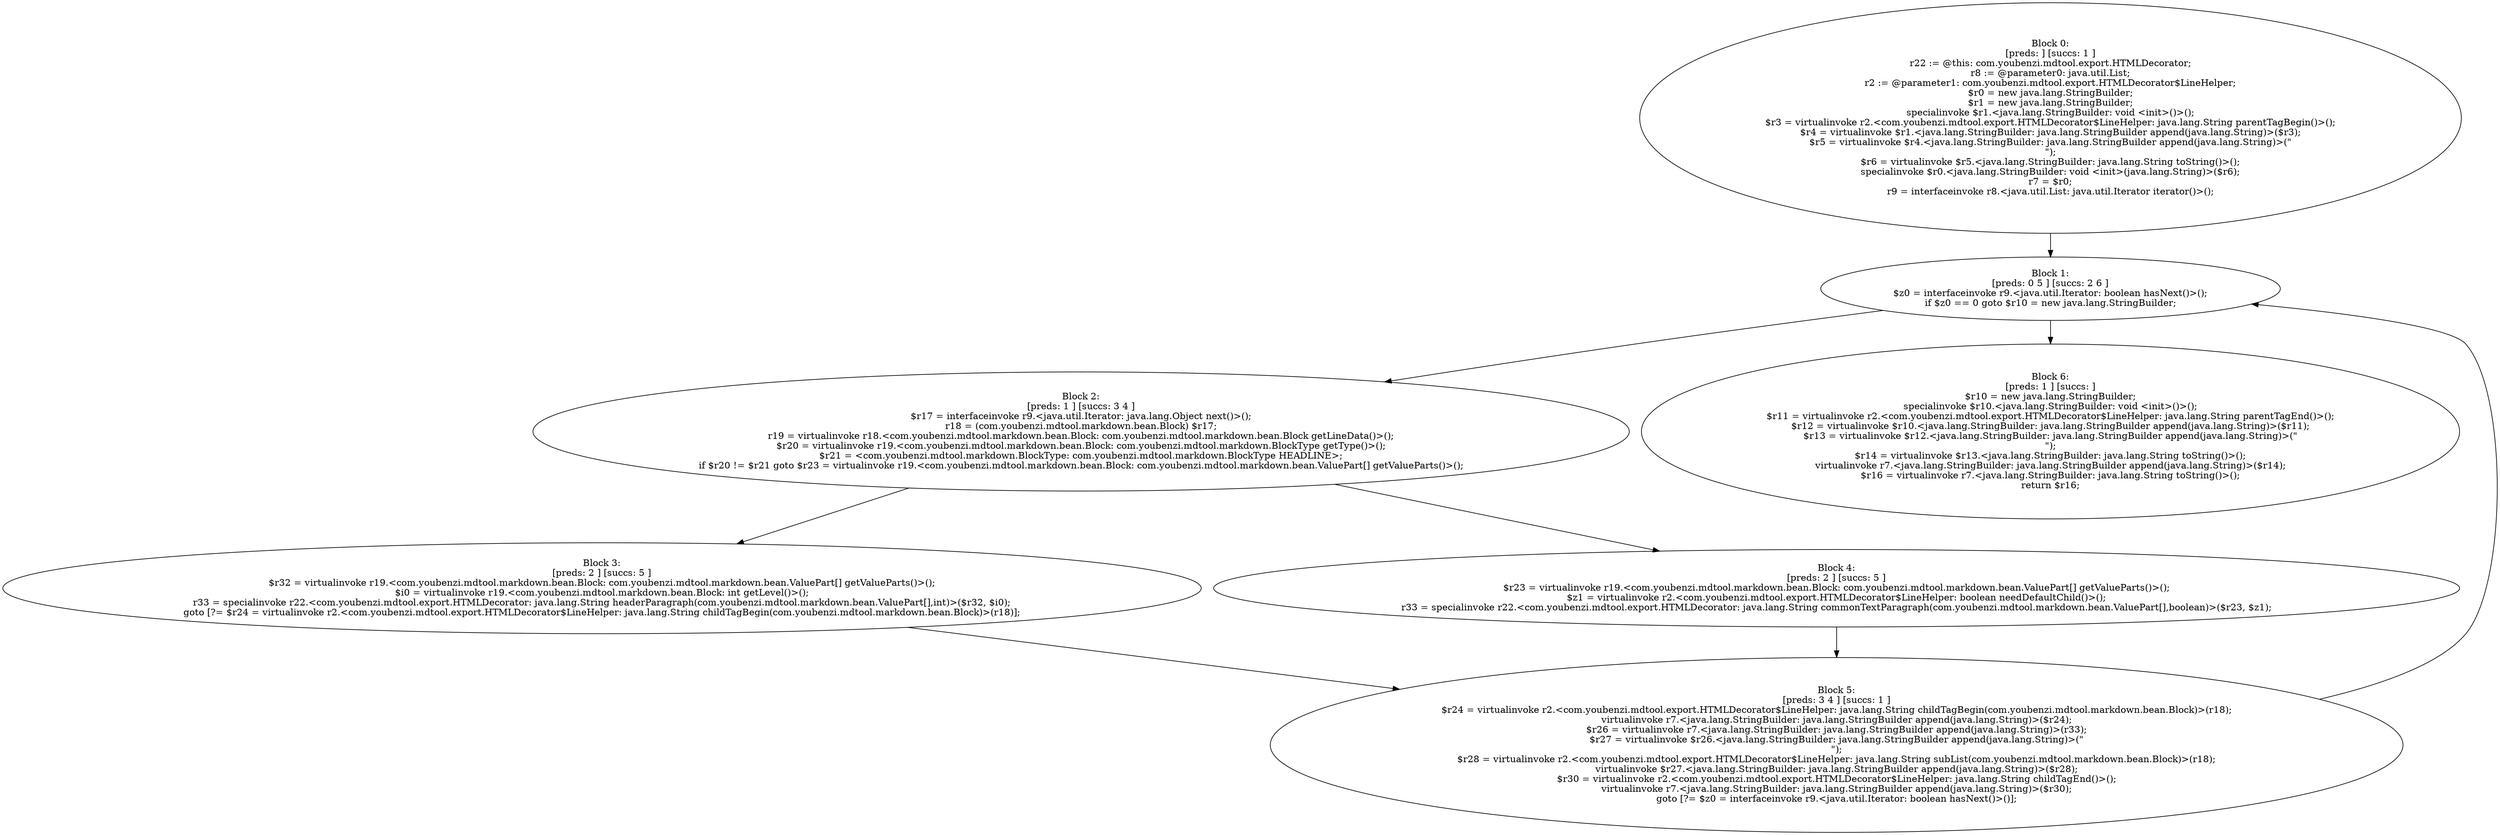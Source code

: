 digraph "unitGraph" {
    "Block 0:
[preds: ] [succs: 1 ]
r22 := @this: com.youbenzi.mdtool.export.HTMLDecorator;
r8 := @parameter0: java.util.List;
r2 := @parameter1: com.youbenzi.mdtool.export.HTMLDecorator$LineHelper;
$r0 = new java.lang.StringBuilder;
$r1 = new java.lang.StringBuilder;
specialinvoke $r1.<java.lang.StringBuilder: void <init>()>();
$r3 = virtualinvoke r2.<com.youbenzi.mdtool.export.HTMLDecorator$LineHelper: java.lang.String parentTagBegin()>();
$r4 = virtualinvoke $r1.<java.lang.StringBuilder: java.lang.StringBuilder append(java.lang.String)>($r3);
$r5 = virtualinvoke $r4.<java.lang.StringBuilder: java.lang.StringBuilder append(java.lang.String)>(\"\n\");
$r6 = virtualinvoke $r5.<java.lang.StringBuilder: java.lang.String toString()>();
specialinvoke $r0.<java.lang.StringBuilder: void <init>(java.lang.String)>($r6);
r7 = $r0;
r9 = interfaceinvoke r8.<java.util.List: java.util.Iterator iterator()>();
"
    "Block 1:
[preds: 0 5 ] [succs: 2 6 ]
$z0 = interfaceinvoke r9.<java.util.Iterator: boolean hasNext()>();
if $z0 == 0 goto $r10 = new java.lang.StringBuilder;
"
    "Block 2:
[preds: 1 ] [succs: 3 4 ]
$r17 = interfaceinvoke r9.<java.util.Iterator: java.lang.Object next()>();
r18 = (com.youbenzi.mdtool.markdown.bean.Block) $r17;
r19 = virtualinvoke r18.<com.youbenzi.mdtool.markdown.bean.Block: com.youbenzi.mdtool.markdown.bean.Block getLineData()>();
$r20 = virtualinvoke r19.<com.youbenzi.mdtool.markdown.bean.Block: com.youbenzi.mdtool.markdown.BlockType getType()>();
$r21 = <com.youbenzi.mdtool.markdown.BlockType: com.youbenzi.mdtool.markdown.BlockType HEADLINE>;
if $r20 != $r21 goto $r23 = virtualinvoke r19.<com.youbenzi.mdtool.markdown.bean.Block: com.youbenzi.mdtool.markdown.bean.ValuePart[] getValueParts()>();
"
    "Block 3:
[preds: 2 ] [succs: 5 ]
$r32 = virtualinvoke r19.<com.youbenzi.mdtool.markdown.bean.Block: com.youbenzi.mdtool.markdown.bean.ValuePart[] getValueParts()>();
$i0 = virtualinvoke r19.<com.youbenzi.mdtool.markdown.bean.Block: int getLevel()>();
r33 = specialinvoke r22.<com.youbenzi.mdtool.export.HTMLDecorator: java.lang.String headerParagraph(com.youbenzi.mdtool.markdown.bean.ValuePart[],int)>($r32, $i0);
goto [?= $r24 = virtualinvoke r2.<com.youbenzi.mdtool.export.HTMLDecorator$LineHelper: java.lang.String childTagBegin(com.youbenzi.mdtool.markdown.bean.Block)>(r18)];
"
    "Block 4:
[preds: 2 ] [succs: 5 ]
$r23 = virtualinvoke r19.<com.youbenzi.mdtool.markdown.bean.Block: com.youbenzi.mdtool.markdown.bean.ValuePart[] getValueParts()>();
$z1 = virtualinvoke r2.<com.youbenzi.mdtool.export.HTMLDecorator$LineHelper: boolean needDefaultChild()>();
r33 = specialinvoke r22.<com.youbenzi.mdtool.export.HTMLDecorator: java.lang.String commonTextParagraph(com.youbenzi.mdtool.markdown.bean.ValuePart[],boolean)>($r23, $z1);
"
    "Block 5:
[preds: 3 4 ] [succs: 1 ]
$r24 = virtualinvoke r2.<com.youbenzi.mdtool.export.HTMLDecorator$LineHelper: java.lang.String childTagBegin(com.youbenzi.mdtool.markdown.bean.Block)>(r18);
virtualinvoke r7.<java.lang.StringBuilder: java.lang.StringBuilder append(java.lang.String)>($r24);
$r26 = virtualinvoke r7.<java.lang.StringBuilder: java.lang.StringBuilder append(java.lang.String)>(r33);
$r27 = virtualinvoke $r26.<java.lang.StringBuilder: java.lang.StringBuilder append(java.lang.String)>(\"\n\");
$r28 = virtualinvoke r2.<com.youbenzi.mdtool.export.HTMLDecorator$LineHelper: java.lang.String subList(com.youbenzi.mdtool.markdown.bean.Block)>(r18);
virtualinvoke $r27.<java.lang.StringBuilder: java.lang.StringBuilder append(java.lang.String)>($r28);
$r30 = virtualinvoke r2.<com.youbenzi.mdtool.export.HTMLDecorator$LineHelper: java.lang.String childTagEnd()>();
virtualinvoke r7.<java.lang.StringBuilder: java.lang.StringBuilder append(java.lang.String)>($r30);
goto [?= $z0 = interfaceinvoke r9.<java.util.Iterator: boolean hasNext()>()];
"
    "Block 6:
[preds: 1 ] [succs: ]
$r10 = new java.lang.StringBuilder;
specialinvoke $r10.<java.lang.StringBuilder: void <init>()>();
$r11 = virtualinvoke r2.<com.youbenzi.mdtool.export.HTMLDecorator$LineHelper: java.lang.String parentTagEnd()>();
$r12 = virtualinvoke $r10.<java.lang.StringBuilder: java.lang.StringBuilder append(java.lang.String)>($r11);
$r13 = virtualinvoke $r12.<java.lang.StringBuilder: java.lang.StringBuilder append(java.lang.String)>(\"\n\");
$r14 = virtualinvoke $r13.<java.lang.StringBuilder: java.lang.String toString()>();
virtualinvoke r7.<java.lang.StringBuilder: java.lang.StringBuilder append(java.lang.String)>($r14);
$r16 = virtualinvoke r7.<java.lang.StringBuilder: java.lang.String toString()>();
return $r16;
"
    "Block 0:
[preds: ] [succs: 1 ]
r22 := @this: com.youbenzi.mdtool.export.HTMLDecorator;
r8 := @parameter0: java.util.List;
r2 := @parameter1: com.youbenzi.mdtool.export.HTMLDecorator$LineHelper;
$r0 = new java.lang.StringBuilder;
$r1 = new java.lang.StringBuilder;
specialinvoke $r1.<java.lang.StringBuilder: void <init>()>();
$r3 = virtualinvoke r2.<com.youbenzi.mdtool.export.HTMLDecorator$LineHelper: java.lang.String parentTagBegin()>();
$r4 = virtualinvoke $r1.<java.lang.StringBuilder: java.lang.StringBuilder append(java.lang.String)>($r3);
$r5 = virtualinvoke $r4.<java.lang.StringBuilder: java.lang.StringBuilder append(java.lang.String)>(\"\n\");
$r6 = virtualinvoke $r5.<java.lang.StringBuilder: java.lang.String toString()>();
specialinvoke $r0.<java.lang.StringBuilder: void <init>(java.lang.String)>($r6);
r7 = $r0;
r9 = interfaceinvoke r8.<java.util.List: java.util.Iterator iterator()>();
"->"Block 1:
[preds: 0 5 ] [succs: 2 6 ]
$z0 = interfaceinvoke r9.<java.util.Iterator: boolean hasNext()>();
if $z0 == 0 goto $r10 = new java.lang.StringBuilder;
";
    "Block 1:
[preds: 0 5 ] [succs: 2 6 ]
$z0 = interfaceinvoke r9.<java.util.Iterator: boolean hasNext()>();
if $z0 == 0 goto $r10 = new java.lang.StringBuilder;
"->"Block 2:
[preds: 1 ] [succs: 3 4 ]
$r17 = interfaceinvoke r9.<java.util.Iterator: java.lang.Object next()>();
r18 = (com.youbenzi.mdtool.markdown.bean.Block) $r17;
r19 = virtualinvoke r18.<com.youbenzi.mdtool.markdown.bean.Block: com.youbenzi.mdtool.markdown.bean.Block getLineData()>();
$r20 = virtualinvoke r19.<com.youbenzi.mdtool.markdown.bean.Block: com.youbenzi.mdtool.markdown.BlockType getType()>();
$r21 = <com.youbenzi.mdtool.markdown.BlockType: com.youbenzi.mdtool.markdown.BlockType HEADLINE>;
if $r20 != $r21 goto $r23 = virtualinvoke r19.<com.youbenzi.mdtool.markdown.bean.Block: com.youbenzi.mdtool.markdown.bean.ValuePart[] getValueParts()>();
";
    "Block 1:
[preds: 0 5 ] [succs: 2 6 ]
$z0 = interfaceinvoke r9.<java.util.Iterator: boolean hasNext()>();
if $z0 == 0 goto $r10 = new java.lang.StringBuilder;
"->"Block 6:
[preds: 1 ] [succs: ]
$r10 = new java.lang.StringBuilder;
specialinvoke $r10.<java.lang.StringBuilder: void <init>()>();
$r11 = virtualinvoke r2.<com.youbenzi.mdtool.export.HTMLDecorator$LineHelper: java.lang.String parentTagEnd()>();
$r12 = virtualinvoke $r10.<java.lang.StringBuilder: java.lang.StringBuilder append(java.lang.String)>($r11);
$r13 = virtualinvoke $r12.<java.lang.StringBuilder: java.lang.StringBuilder append(java.lang.String)>(\"\n\");
$r14 = virtualinvoke $r13.<java.lang.StringBuilder: java.lang.String toString()>();
virtualinvoke r7.<java.lang.StringBuilder: java.lang.StringBuilder append(java.lang.String)>($r14);
$r16 = virtualinvoke r7.<java.lang.StringBuilder: java.lang.String toString()>();
return $r16;
";
    "Block 2:
[preds: 1 ] [succs: 3 4 ]
$r17 = interfaceinvoke r9.<java.util.Iterator: java.lang.Object next()>();
r18 = (com.youbenzi.mdtool.markdown.bean.Block) $r17;
r19 = virtualinvoke r18.<com.youbenzi.mdtool.markdown.bean.Block: com.youbenzi.mdtool.markdown.bean.Block getLineData()>();
$r20 = virtualinvoke r19.<com.youbenzi.mdtool.markdown.bean.Block: com.youbenzi.mdtool.markdown.BlockType getType()>();
$r21 = <com.youbenzi.mdtool.markdown.BlockType: com.youbenzi.mdtool.markdown.BlockType HEADLINE>;
if $r20 != $r21 goto $r23 = virtualinvoke r19.<com.youbenzi.mdtool.markdown.bean.Block: com.youbenzi.mdtool.markdown.bean.ValuePart[] getValueParts()>();
"->"Block 3:
[preds: 2 ] [succs: 5 ]
$r32 = virtualinvoke r19.<com.youbenzi.mdtool.markdown.bean.Block: com.youbenzi.mdtool.markdown.bean.ValuePart[] getValueParts()>();
$i0 = virtualinvoke r19.<com.youbenzi.mdtool.markdown.bean.Block: int getLevel()>();
r33 = specialinvoke r22.<com.youbenzi.mdtool.export.HTMLDecorator: java.lang.String headerParagraph(com.youbenzi.mdtool.markdown.bean.ValuePart[],int)>($r32, $i0);
goto [?= $r24 = virtualinvoke r2.<com.youbenzi.mdtool.export.HTMLDecorator$LineHelper: java.lang.String childTagBegin(com.youbenzi.mdtool.markdown.bean.Block)>(r18)];
";
    "Block 2:
[preds: 1 ] [succs: 3 4 ]
$r17 = interfaceinvoke r9.<java.util.Iterator: java.lang.Object next()>();
r18 = (com.youbenzi.mdtool.markdown.bean.Block) $r17;
r19 = virtualinvoke r18.<com.youbenzi.mdtool.markdown.bean.Block: com.youbenzi.mdtool.markdown.bean.Block getLineData()>();
$r20 = virtualinvoke r19.<com.youbenzi.mdtool.markdown.bean.Block: com.youbenzi.mdtool.markdown.BlockType getType()>();
$r21 = <com.youbenzi.mdtool.markdown.BlockType: com.youbenzi.mdtool.markdown.BlockType HEADLINE>;
if $r20 != $r21 goto $r23 = virtualinvoke r19.<com.youbenzi.mdtool.markdown.bean.Block: com.youbenzi.mdtool.markdown.bean.ValuePart[] getValueParts()>();
"->"Block 4:
[preds: 2 ] [succs: 5 ]
$r23 = virtualinvoke r19.<com.youbenzi.mdtool.markdown.bean.Block: com.youbenzi.mdtool.markdown.bean.ValuePart[] getValueParts()>();
$z1 = virtualinvoke r2.<com.youbenzi.mdtool.export.HTMLDecorator$LineHelper: boolean needDefaultChild()>();
r33 = specialinvoke r22.<com.youbenzi.mdtool.export.HTMLDecorator: java.lang.String commonTextParagraph(com.youbenzi.mdtool.markdown.bean.ValuePart[],boolean)>($r23, $z1);
";
    "Block 3:
[preds: 2 ] [succs: 5 ]
$r32 = virtualinvoke r19.<com.youbenzi.mdtool.markdown.bean.Block: com.youbenzi.mdtool.markdown.bean.ValuePart[] getValueParts()>();
$i0 = virtualinvoke r19.<com.youbenzi.mdtool.markdown.bean.Block: int getLevel()>();
r33 = specialinvoke r22.<com.youbenzi.mdtool.export.HTMLDecorator: java.lang.String headerParagraph(com.youbenzi.mdtool.markdown.bean.ValuePart[],int)>($r32, $i0);
goto [?= $r24 = virtualinvoke r2.<com.youbenzi.mdtool.export.HTMLDecorator$LineHelper: java.lang.String childTagBegin(com.youbenzi.mdtool.markdown.bean.Block)>(r18)];
"->"Block 5:
[preds: 3 4 ] [succs: 1 ]
$r24 = virtualinvoke r2.<com.youbenzi.mdtool.export.HTMLDecorator$LineHelper: java.lang.String childTagBegin(com.youbenzi.mdtool.markdown.bean.Block)>(r18);
virtualinvoke r7.<java.lang.StringBuilder: java.lang.StringBuilder append(java.lang.String)>($r24);
$r26 = virtualinvoke r7.<java.lang.StringBuilder: java.lang.StringBuilder append(java.lang.String)>(r33);
$r27 = virtualinvoke $r26.<java.lang.StringBuilder: java.lang.StringBuilder append(java.lang.String)>(\"\n\");
$r28 = virtualinvoke r2.<com.youbenzi.mdtool.export.HTMLDecorator$LineHelper: java.lang.String subList(com.youbenzi.mdtool.markdown.bean.Block)>(r18);
virtualinvoke $r27.<java.lang.StringBuilder: java.lang.StringBuilder append(java.lang.String)>($r28);
$r30 = virtualinvoke r2.<com.youbenzi.mdtool.export.HTMLDecorator$LineHelper: java.lang.String childTagEnd()>();
virtualinvoke r7.<java.lang.StringBuilder: java.lang.StringBuilder append(java.lang.String)>($r30);
goto [?= $z0 = interfaceinvoke r9.<java.util.Iterator: boolean hasNext()>()];
";
    "Block 4:
[preds: 2 ] [succs: 5 ]
$r23 = virtualinvoke r19.<com.youbenzi.mdtool.markdown.bean.Block: com.youbenzi.mdtool.markdown.bean.ValuePart[] getValueParts()>();
$z1 = virtualinvoke r2.<com.youbenzi.mdtool.export.HTMLDecorator$LineHelper: boolean needDefaultChild()>();
r33 = specialinvoke r22.<com.youbenzi.mdtool.export.HTMLDecorator: java.lang.String commonTextParagraph(com.youbenzi.mdtool.markdown.bean.ValuePart[],boolean)>($r23, $z1);
"->"Block 5:
[preds: 3 4 ] [succs: 1 ]
$r24 = virtualinvoke r2.<com.youbenzi.mdtool.export.HTMLDecorator$LineHelper: java.lang.String childTagBegin(com.youbenzi.mdtool.markdown.bean.Block)>(r18);
virtualinvoke r7.<java.lang.StringBuilder: java.lang.StringBuilder append(java.lang.String)>($r24);
$r26 = virtualinvoke r7.<java.lang.StringBuilder: java.lang.StringBuilder append(java.lang.String)>(r33);
$r27 = virtualinvoke $r26.<java.lang.StringBuilder: java.lang.StringBuilder append(java.lang.String)>(\"\n\");
$r28 = virtualinvoke r2.<com.youbenzi.mdtool.export.HTMLDecorator$LineHelper: java.lang.String subList(com.youbenzi.mdtool.markdown.bean.Block)>(r18);
virtualinvoke $r27.<java.lang.StringBuilder: java.lang.StringBuilder append(java.lang.String)>($r28);
$r30 = virtualinvoke r2.<com.youbenzi.mdtool.export.HTMLDecorator$LineHelper: java.lang.String childTagEnd()>();
virtualinvoke r7.<java.lang.StringBuilder: java.lang.StringBuilder append(java.lang.String)>($r30);
goto [?= $z0 = interfaceinvoke r9.<java.util.Iterator: boolean hasNext()>()];
";
    "Block 5:
[preds: 3 4 ] [succs: 1 ]
$r24 = virtualinvoke r2.<com.youbenzi.mdtool.export.HTMLDecorator$LineHelper: java.lang.String childTagBegin(com.youbenzi.mdtool.markdown.bean.Block)>(r18);
virtualinvoke r7.<java.lang.StringBuilder: java.lang.StringBuilder append(java.lang.String)>($r24);
$r26 = virtualinvoke r7.<java.lang.StringBuilder: java.lang.StringBuilder append(java.lang.String)>(r33);
$r27 = virtualinvoke $r26.<java.lang.StringBuilder: java.lang.StringBuilder append(java.lang.String)>(\"\n\");
$r28 = virtualinvoke r2.<com.youbenzi.mdtool.export.HTMLDecorator$LineHelper: java.lang.String subList(com.youbenzi.mdtool.markdown.bean.Block)>(r18);
virtualinvoke $r27.<java.lang.StringBuilder: java.lang.StringBuilder append(java.lang.String)>($r28);
$r30 = virtualinvoke r2.<com.youbenzi.mdtool.export.HTMLDecorator$LineHelper: java.lang.String childTagEnd()>();
virtualinvoke r7.<java.lang.StringBuilder: java.lang.StringBuilder append(java.lang.String)>($r30);
goto [?= $z0 = interfaceinvoke r9.<java.util.Iterator: boolean hasNext()>()];
"->"Block 1:
[preds: 0 5 ] [succs: 2 6 ]
$z0 = interfaceinvoke r9.<java.util.Iterator: boolean hasNext()>();
if $z0 == 0 goto $r10 = new java.lang.StringBuilder;
";
}
